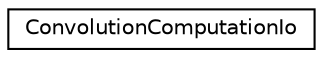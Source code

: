digraph "Graphical Class Hierarchy"
{
  edge [fontname="Helvetica",fontsize="10",labelfontname="Helvetica",labelfontsize="10"];
  node [fontname="Helvetica",fontsize="10",shape=record];
  rankdir="LR";
  Node0 [label="ConvolutionComputationIo",height=0.2,width=0.4,color="black", fillcolor="white", style="filled",URL="$structkaldi_1_1nnet3_1_1time__height__convolution_1_1ConvolutionComputationIo.html"];
}
